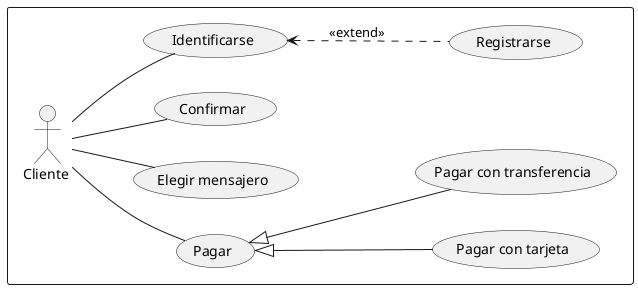 @startuml


left to right direction
rectangle  {
  :Cliente : as c

  usecase "Pagar" as UC2
  usecase "Elegir mensajero" as UC3
  usecase "Confirmar" as UC4
  usecase "Registrarse" as UC5
  usecase "Pagar con tarjeta" as UC6
  usecase "Pagar con transferencia" as UC7
  usecase "Identificarse" as UC1

}




c -- UC1
c -- UC2
c -- UC3
c -- UC4
UC1 <.. UC5 : <<extend>>
UC2 <|-- UC6
UC2 <|-- UC7
@enduml